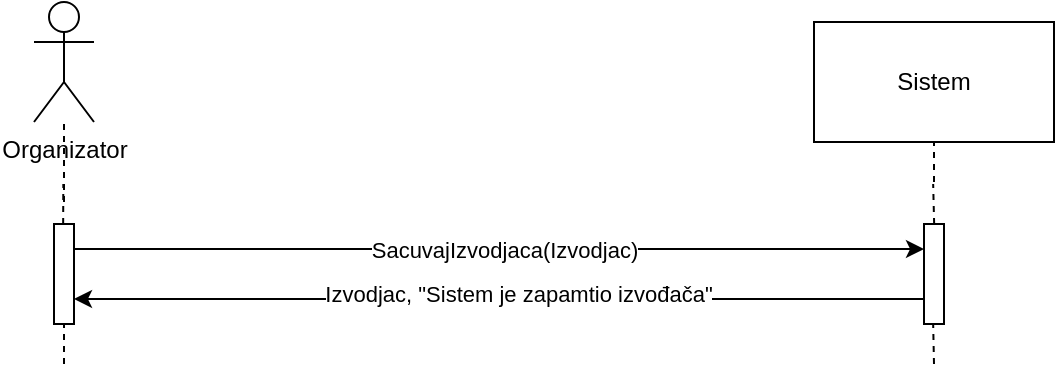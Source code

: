 <mxfile version="15.2.5" type="device"><diagram id="R2lEEEUBdFMjLlhIrx00" name="Page-1"><mxGraphModel dx="1038" dy="489" grid="1" gridSize="10" guides="1" tooltips="1" connect="1" arrows="1" fold="1" page="1" pageScale="1" pageWidth="850" pageHeight="1100" math="0" shadow="0" extFonts="Permanent Marker^https://fonts.googleapis.com/css?family=Permanent+Marker"><root><mxCell id="0"/><mxCell id="1" parent="0"/><mxCell id="4mMdHS3xOJZLjyNnoELJ-232" value="" style="endArrow=none;dashed=1;html=1;" parent="1" edge="1"><mxGeometry width="50" height="50" relative="1" as="geometry"><mxPoint x="590" y="610" as="sourcePoint"/><mxPoint x="590" y="590.0" as="targetPoint"/></mxGeometry></mxCell><mxCell id="4mMdHS3xOJZLjyNnoELJ-233" value="Organizator" style="shape=umlActor;verticalLabelPosition=bottom;verticalAlign=top;html=1;outlineConnect=0;" parent="1" vertex="1"><mxGeometry x="140" y="520.0" width="30" height="60" as="geometry"/></mxCell><mxCell id="4mMdHS3xOJZLjyNnoELJ-234" value="" style="endArrow=none;dashed=1;html=1;" parent="1" edge="1"><mxGeometry width="50" height="50" relative="1" as="geometry"><mxPoint x="155" y="620.0" as="sourcePoint"/><mxPoint x="155" y="580.0" as="targetPoint"/></mxGeometry></mxCell><mxCell id="4mMdHS3xOJZLjyNnoELJ-241" style="edgeStyle=orthogonalEdgeStyle;rounded=0;orthogonalLoop=1;jettySize=auto;html=1;exitX=1;exitY=0.25;exitDx=0;exitDy=0;entryX=0;entryY=0.25;entryDx=0;entryDy=0;" parent="1" edge="1"><mxGeometry relative="1" as="geometry"><mxPoint x="160" y="643.5" as="sourcePoint"/><mxPoint x="585" y="643.5" as="targetPoint"/></mxGeometry></mxCell><mxCell id="4mMdHS3xOJZLjyNnoELJ-242" value="SacuvajIzvodjaca(Izvodjac)" style="edgeLabel;html=1;align=center;verticalAlign=middle;resizable=0;points=[];" parent="4mMdHS3xOJZLjyNnoELJ-241" vertex="1" connectable="0"><mxGeometry x="-0.134" y="1" relative="1" as="geometry"><mxPoint x="31" y="1" as="offset"/></mxGeometry></mxCell><mxCell id="4mMdHS3xOJZLjyNnoELJ-243" value="" style="rounded=0;whiteSpace=wrap;html=1;" parent="1" vertex="1"><mxGeometry x="150" y="631.0" width="10" height="50" as="geometry"/></mxCell><mxCell id="4mMdHS3xOJZLjyNnoELJ-244" style="edgeStyle=orthogonalEdgeStyle;rounded=0;orthogonalLoop=1;jettySize=auto;html=1;exitX=0;exitY=0.75;exitDx=0;exitDy=0;entryX=1;entryY=0.75;entryDx=0;entryDy=0;" parent="1" edge="1"><mxGeometry relative="1" as="geometry"><mxPoint x="585" y="668.5" as="sourcePoint"/><mxPoint x="160" y="668.5" as="targetPoint"/></mxGeometry></mxCell><mxCell id="4mMdHS3xOJZLjyNnoELJ-245" value="Izvodjac, &quot;Sistem je zapamtio izvođača&quot;" style="edgeLabel;html=1;align=center;verticalAlign=middle;resizable=0;points=[];" parent="4mMdHS3xOJZLjyNnoELJ-244" vertex="1" connectable="0"><mxGeometry x="-0.045" y="-3" relative="1" as="geometry"><mxPoint as="offset"/></mxGeometry></mxCell><mxCell id="4mMdHS3xOJZLjyNnoELJ-246" value="" style="rounded=0;whiteSpace=wrap;html=1;" parent="1" vertex="1"><mxGeometry x="585" y="631.0" width="10" height="50" as="geometry"/></mxCell><mxCell id="4mMdHS3xOJZLjyNnoELJ-247" value="" style="endArrow=none;dashed=1;html=1;" parent="1" edge="1"><mxGeometry width="50" height="50" relative="1" as="geometry"><mxPoint x="154.58" y="631.0" as="sourcePoint"/><mxPoint x="154.66" y="611.0" as="targetPoint"/></mxGeometry></mxCell><mxCell id="4mMdHS3xOJZLjyNnoELJ-248" value="" style="endArrow=none;dashed=1;html=1;entryX=0.5;entryY=1;entryDx=0;entryDy=0;" parent="1" edge="1"><mxGeometry width="50" height="50" relative="1" as="geometry"><mxPoint x="590.08" y="631.0" as="sourcePoint"/><mxPoint x="589.58" y="611.0" as="targetPoint"/></mxGeometry></mxCell><mxCell id="4mMdHS3xOJZLjyNnoELJ-249" value="" style="endArrow=none;dashed=1;html=1;entryX=0.5;entryY=1;entryDx=0;entryDy=0;" parent="1" target="4mMdHS3xOJZLjyNnoELJ-243" edge="1"><mxGeometry width="50" height="50" relative="1" as="geometry"><mxPoint x="155" y="701.0" as="sourcePoint"/><mxPoint x="180" y="771.0" as="targetPoint"/></mxGeometry></mxCell><mxCell id="4mMdHS3xOJZLjyNnoELJ-250" value="" style="endArrow=none;dashed=1;html=1;entryX=0.5;entryY=1;entryDx=0;entryDy=0;" parent="1" edge="1"><mxGeometry width="50" height="50" relative="1" as="geometry"><mxPoint x="590" y="701.0" as="sourcePoint"/><mxPoint x="589.58" y="681.0" as="targetPoint"/></mxGeometry></mxCell><mxCell id="4mMdHS3xOJZLjyNnoELJ-251" value="Sistem" style="rounded=0;whiteSpace=wrap;html=1;" parent="1" vertex="1"><mxGeometry x="530" y="530.0" width="120" height="60" as="geometry"/></mxCell></root></mxGraphModel></diagram></mxfile>